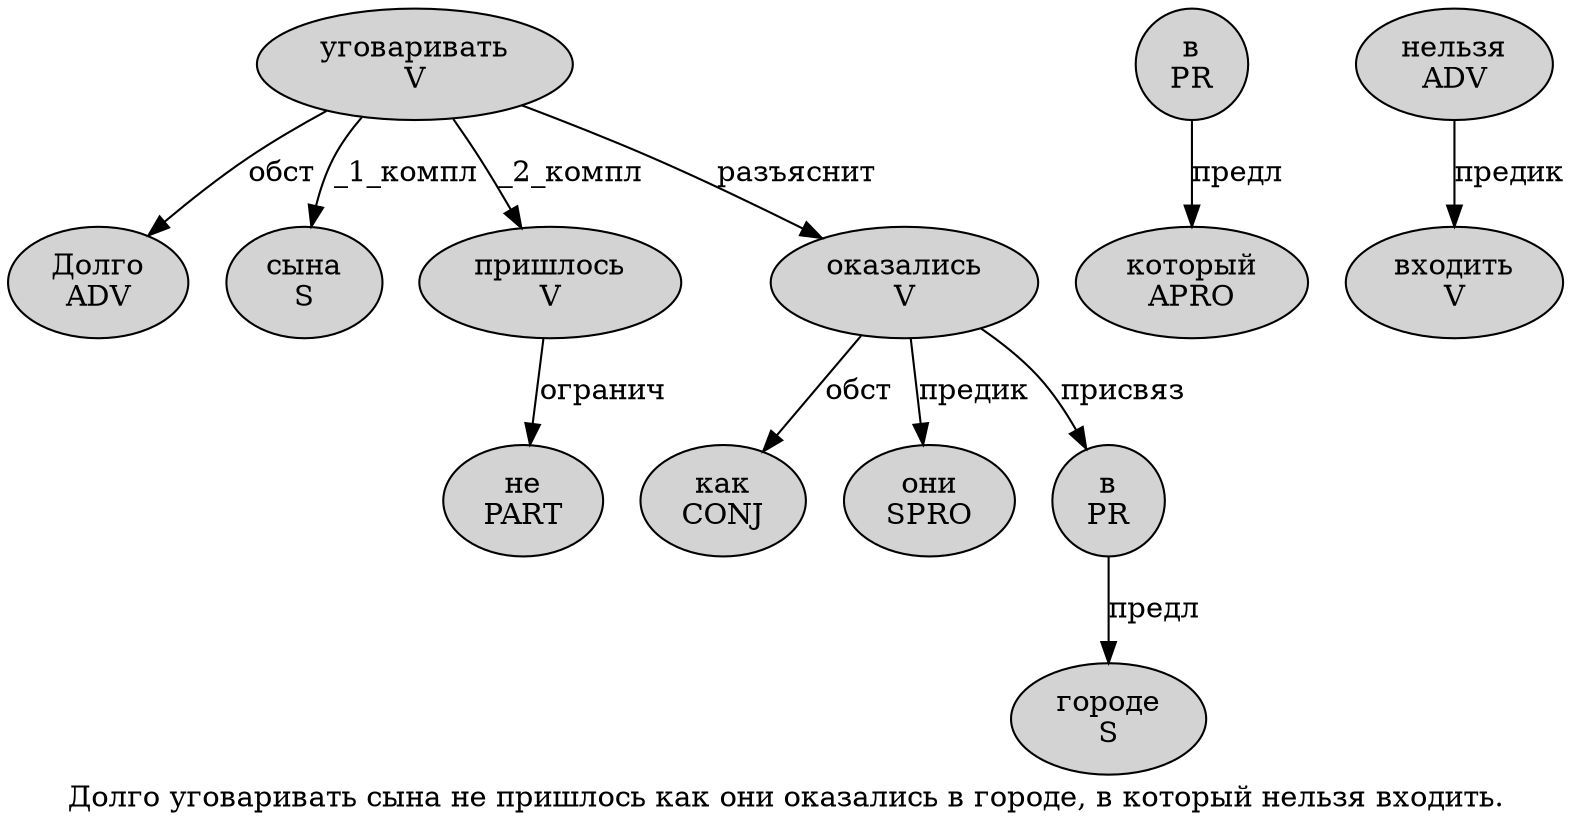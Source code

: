 digraph SENTENCE_4774 {
	graph [label="Долго уговаривать сына не пришлось как они оказались в городе, в который нельзя входить."]
	node [style=filled]
		0 [label="Долго
ADV" color="" fillcolor=lightgray penwidth=1 shape=ellipse]
		1 [label="уговаривать
V" color="" fillcolor=lightgray penwidth=1 shape=ellipse]
		2 [label="сына
S" color="" fillcolor=lightgray penwidth=1 shape=ellipse]
		3 [label="не
PART" color="" fillcolor=lightgray penwidth=1 shape=ellipse]
		4 [label="пришлось
V" color="" fillcolor=lightgray penwidth=1 shape=ellipse]
		5 [label="как
CONJ" color="" fillcolor=lightgray penwidth=1 shape=ellipse]
		6 [label="они
SPRO" color="" fillcolor=lightgray penwidth=1 shape=ellipse]
		7 [label="оказались
V" color="" fillcolor=lightgray penwidth=1 shape=ellipse]
		8 [label="в
PR" color="" fillcolor=lightgray penwidth=1 shape=ellipse]
		9 [label="городе
S" color="" fillcolor=lightgray penwidth=1 shape=ellipse]
		11 [label="в
PR" color="" fillcolor=lightgray penwidth=1 shape=ellipse]
		12 [label="который
APRO" color="" fillcolor=lightgray penwidth=1 shape=ellipse]
		13 [label="нельзя
ADV" color="" fillcolor=lightgray penwidth=1 shape=ellipse]
		14 [label="входить
V" color="" fillcolor=lightgray penwidth=1 shape=ellipse]
			7 -> 5 [label="обст"]
			7 -> 6 [label="предик"]
			7 -> 8 [label="присвяз"]
			4 -> 3 [label="огранич"]
			8 -> 9 [label="предл"]
			13 -> 14 [label="предик"]
			11 -> 12 [label="предл"]
			1 -> 0 [label="обст"]
			1 -> 2 [label="_1_компл"]
			1 -> 4 [label="_2_компл"]
			1 -> 7 [label="разъяснит"]
}
